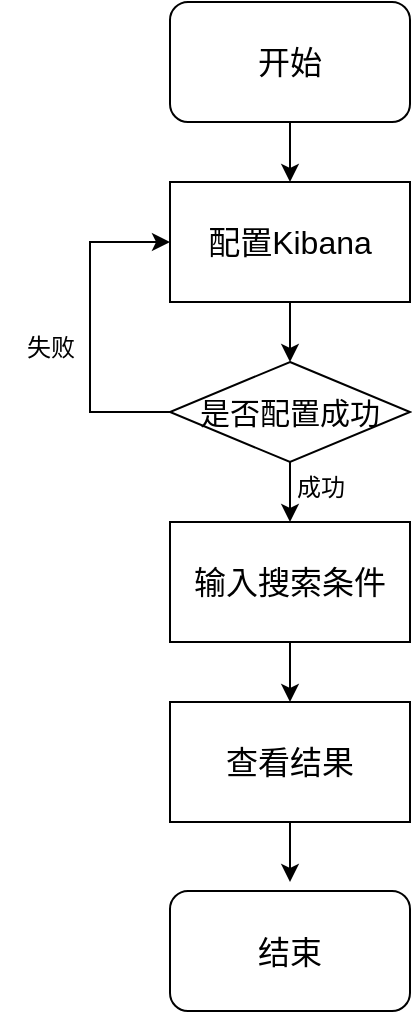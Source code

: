 <mxfile version="21.6.2" type="github">
  <diagram name="第 1 页" id="PRnPsc_3hgMI3ZLT-1Th">
    <mxGraphModel dx="1193" dy="640" grid="1" gridSize="10" guides="1" tooltips="1" connect="1" arrows="1" fold="1" page="1" pageScale="1" pageWidth="827" pageHeight="1169" math="0" shadow="0">
      <root>
        <mxCell id="0" />
        <mxCell id="1" parent="0" />
        <mxCell id="FY5dJvKWA_yg3km4zrZ_-8" style="edgeStyle=orthogonalEdgeStyle;rounded=0;orthogonalLoop=1;jettySize=auto;html=1;entryX=0.5;entryY=0;entryDx=0;entryDy=0;" edge="1" parent="1" source="FY5dJvKWA_yg3km4zrZ_-1" target="FY5dJvKWA_yg3km4zrZ_-2">
          <mxGeometry relative="1" as="geometry" />
        </mxCell>
        <mxCell id="FY5dJvKWA_yg3km4zrZ_-1" value="&lt;font style=&quot;font-size: 16px;&quot;&gt;开始&lt;/font&gt;" style="rounded=1;whiteSpace=wrap;html=1;" vertex="1" parent="1">
          <mxGeometry x="330" y="110" width="120" height="60" as="geometry" />
        </mxCell>
        <mxCell id="FY5dJvKWA_yg3km4zrZ_-9" style="edgeStyle=orthogonalEdgeStyle;rounded=0;orthogonalLoop=1;jettySize=auto;html=1;" edge="1" parent="1" source="FY5dJvKWA_yg3km4zrZ_-2" target="FY5dJvKWA_yg3km4zrZ_-3">
          <mxGeometry relative="1" as="geometry" />
        </mxCell>
        <mxCell id="FY5dJvKWA_yg3km4zrZ_-2" value="&lt;font style=&quot;font-size: 16px;&quot;&gt;配置Kibana&lt;/font&gt;" style="rounded=0;whiteSpace=wrap;html=1;" vertex="1" parent="1">
          <mxGeometry x="330" y="200" width="120" height="60" as="geometry" />
        </mxCell>
        <mxCell id="FY5dJvKWA_yg3km4zrZ_-10" style="edgeStyle=orthogonalEdgeStyle;rounded=0;orthogonalLoop=1;jettySize=auto;html=1;entryX=0.5;entryY=0;entryDx=0;entryDy=0;" edge="1" parent="1" source="FY5dJvKWA_yg3km4zrZ_-3" target="FY5dJvKWA_yg3km4zrZ_-4">
          <mxGeometry relative="1" as="geometry" />
        </mxCell>
        <mxCell id="FY5dJvKWA_yg3km4zrZ_-14" style="edgeStyle=orthogonalEdgeStyle;rounded=0;orthogonalLoop=1;jettySize=auto;html=1;entryX=0;entryY=0.5;entryDx=0;entryDy=0;exitX=0;exitY=0.5;exitDx=0;exitDy=0;" edge="1" parent="1" source="FY5dJvKWA_yg3km4zrZ_-3" target="FY5dJvKWA_yg3km4zrZ_-2">
          <mxGeometry relative="1" as="geometry">
            <mxPoint x="310" y="230" as="targetPoint" />
            <Array as="points">
              <mxPoint x="290" y="315" />
              <mxPoint x="290" y="230" />
            </Array>
          </mxGeometry>
        </mxCell>
        <mxCell id="FY5dJvKWA_yg3km4zrZ_-3" value="&lt;font style=&quot;font-size: 15px;&quot;&gt;是否配置成功&lt;/font&gt;" style="rhombus;whiteSpace=wrap;html=1;" vertex="1" parent="1">
          <mxGeometry x="330" y="290" width="120" height="50" as="geometry" />
        </mxCell>
        <mxCell id="FY5dJvKWA_yg3km4zrZ_-11" style="edgeStyle=orthogonalEdgeStyle;rounded=0;orthogonalLoop=1;jettySize=auto;html=1;" edge="1" parent="1" source="FY5dJvKWA_yg3km4zrZ_-4" target="FY5dJvKWA_yg3km4zrZ_-5">
          <mxGeometry relative="1" as="geometry" />
        </mxCell>
        <mxCell id="FY5dJvKWA_yg3km4zrZ_-4" value="&lt;font style=&quot;font-size: 16px;&quot;&gt;输入搜索条件&lt;/font&gt;" style="rounded=0;whiteSpace=wrap;html=1;" vertex="1" parent="1">
          <mxGeometry x="330" y="370" width="120" height="60" as="geometry" />
        </mxCell>
        <mxCell id="FY5dJvKWA_yg3km4zrZ_-12" style="edgeStyle=orthogonalEdgeStyle;rounded=0;orthogonalLoop=1;jettySize=auto;html=1;" edge="1" parent="1" source="FY5dJvKWA_yg3km4zrZ_-5">
          <mxGeometry relative="1" as="geometry">
            <mxPoint x="390" y="550" as="targetPoint" />
          </mxGeometry>
        </mxCell>
        <mxCell id="FY5dJvKWA_yg3km4zrZ_-5" value="&lt;font style=&quot;font-size: 16px;&quot;&gt;查看结果&lt;/font&gt;" style="rounded=0;whiteSpace=wrap;html=1;" vertex="1" parent="1">
          <mxGeometry x="330" y="460" width="120" height="60" as="geometry" />
        </mxCell>
        <mxCell id="FY5dJvKWA_yg3km4zrZ_-6" value="&lt;font style=&quot;font-size: 16px;&quot;&gt;结束&lt;/font&gt;" style="rounded=1;whiteSpace=wrap;html=1;" vertex="1" parent="1">
          <mxGeometry x="330" y="554.5" width="120" height="60" as="geometry" />
        </mxCell>
        <mxCell id="FY5dJvKWA_yg3km4zrZ_-13" value="成功" style="text;html=1;align=center;verticalAlign=middle;resizable=0;points=[];autosize=1;strokeColor=none;fillColor=none;" vertex="1" parent="1">
          <mxGeometry x="380" y="338" width="50" height="30" as="geometry" />
        </mxCell>
        <mxCell id="FY5dJvKWA_yg3km4zrZ_-16" value="失败" style="text;html=1;align=center;verticalAlign=middle;resizable=0;points=[];autosize=1;strokeColor=none;fillColor=none;" vertex="1" parent="1">
          <mxGeometry x="245" y="268" width="50" height="30" as="geometry" />
        </mxCell>
      </root>
    </mxGraphModel>
  </diagram>
</mxfile>
